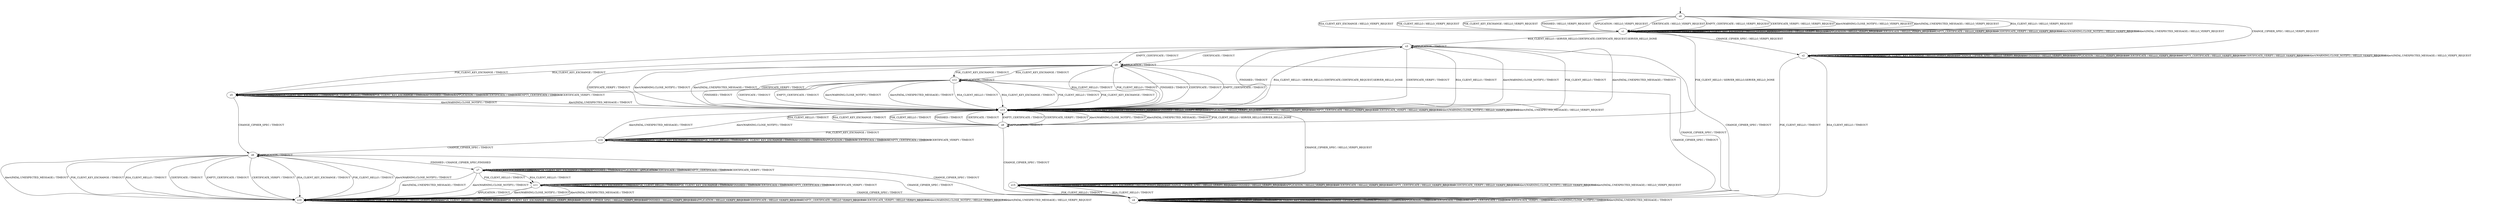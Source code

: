 digraph h5 {
s0 [label="s0"];
s1 [label="s1"];
s2 [label="s2"];
s3 [label="s3"];
s4 [label="s4"];
s8 [label="s8"];
s5 [label="s5"];
s9 [label="s9"];
s13 [label="s13"];
s14 [label="s14"];
s6 [label="s6"];
s12 [label="s12"];
s15 [label="s15"];
s7 [label="s7"];
s10 [label="s10"];
s11 [label="s11"];
s0 -> s1 [label="RSA_CLIENT_HELLO / HELLO_VERIFY_REQUEST"];
s0 -> s1 [label="RSA_CLIENT_KEY_EXCHANGE / HELLO_VERIFY_REQUEST"];
s0 -> s1 [label="PSK_CLIENT_HELLO / HELLO_VERIFY_REQUEST"];
s0 -> s1 [label="PSK_CLIENT_KEY_EXCHANGE / HELLO_VERIFY_REQUEST"];
s0 -> s2 [label="CHANGE_CIPHER_SPEC / HELLO_VERIFY_REQUEST"];
s0 -> s1 [label="FINISHED / HELLO_VERIFY_REQUEST"];
s0 -> s1 [label="APPLICATION / HELLO_VERIFY_REQUEST"];
s0 -> s1 [label="CERTIFICATE / HELLO_VERIFY_REQUEST"];
s0 -> s1 [label="EMPTY_CERTIFICATE / HELLO_VERIFY_REQUEST"];
s0 -> s1 [label="CERTIFICATE_VERIFY / HELLO_VERIFY_REQUEST"];
s0 -> s1 [label="Alert(WARNING,CLOSE_NOTIFY) / HELLO_VERIFY_REQUEST"];
s0 -> s1 [label="Alert(FATAL,UNEXPECTED_MESSAGE) / HELLO_VERIFY_REQUEST"];
s1 -> s3 [label="RSA_CLIENT_HELLO / SERVER_HELLO,CERTIFICATE,CERTIFICATE_REQUEST,SERVER_HELLO_DONE"];
s1 -> s1 [label="RSA_CLIENT_KEY_EXCHANGE / HELLO_VERIFY_REQUEST"];
s1 -> s8 [label="PSK_CLIENT_HELLO / SERVER_HELLO,SERVER_HELLO_DONE"];
s1 -> s1 [label="PSK_CLIENT_KEY_EXCHANGE / HELLO_VERIFY_REQUEST"];
s1 -> s2 [label="CHANGE_CIPHER_SPEC / HELLO_VERIFY_REQUEST"];
s1 -> s1 [label="FINISHED / HELLO_VERIFY_REQUEST"];
s1 -> s1 [label="APPLICATION / HELLO_VERIFY_REQUEST"];
s1 -> s1 [label="CERTIFICATE / HELLO_VERIFY_REQUEST"];
s1 -> s1 [label="EMPTY_CERTIFICATE / HELLO_VERIFY_REQUEST"];
s1 -> s1 [label="CERTIFICATE_VERIFY / HELLO_VERIFY_REQUEST"];
s1 -> s1 [label="Alert(WARNING,CLOSE_NOTIFY) / HELLO_VERIFY_REQUEST"];
s1 -> s1 [label="Alert(FATAL,UNEXPECTED_MESSAGE) / HELLO_VERIFY_REQUEST"];
s2 -> s4 [label="RSA_CLIENT_HELLO / TIMEOUT"];
s2 -> s2 [label="RSA_CLIENT_KEY_EXCHANGE / HELLO_VERIFY_REQUEST"];
s2 -> s4 [label="PSK_CLIENT_HELLO / TIMEOUT"];
s2 -> s2 [label="PSK_CLIENT_KEY_EXCHANGE / HELLO_VERIFY_REQUEST"];
s2 -> s2 [label="CHANGE_CIPHER_SPEC / HELLO_VERIFY_REQUEST"];
s2 -> s2 [label="FINISHED / HELLO_VERIFY_REQUEST"];
s2 -> s2 [label="APPLICATION / HELLO_VERIFY_REQUEST"];
s2 -> s2 [label="CERTIFICATE / HELLO_VERIFY_REQUEST"];
s2 -> s2 [label="EMPTY_CERTIFICATE / HELLO_VERIFY_REQUEST"];
s2 -> s2 [label="CERTIFICATE_VERIFY / HELLO_VERIFY_REQUEST"];
s2 -> s2 [label="Alert(WARNING,CLOSE_NOTIFY) / HELLO_VERIFY_REQUEST"];
s2 -> s2 [label="Alert(FATAL,UNEXPECTED_MESSAGE) / HELLO_VERIFY_REQUEST"];
s3 -> s13 [label="RSA_CLIENT_HELLO / TIMEOUT"];
s3 -> s5 [label="RSA_CLIENT_KEY_EXCHANGE / TIMEOUT"];
s3 -> s13 [label="PSK_CLIENT_HELLO / TIMEOUT"];
s3 -> s5 [label="PSK_CLIENT_KEY_EXCHANGE / TIMEOUT"];
s3 -> s4 [label="CHANGE_CIPHER_SPEC / TIMEOUT"];
s3 -> s13 [label="FINISHED / TIMEOUT"];
s3 -> s3 [label="APPLICATION / TIMEOUT"];
s3 -> s9 [label="CERTIFICATE / TIMEOUT"];
s3 -> s9 [label="EMPTY_CERTIFICATE / TIMEOUT"];
s3 -> s13 [label="CERTIFICATE_VERIFY / TIMEOUT"];
s3 -> s13 [label="Alert(WARNING,CLOSE_NOTIFY) / TIMEOUT"];
s3 -> s13 [label="Alert(FATAL,UNEXPECTED_MESSAGE) / TIMEOUT"];
s4 -> s4 [label="RSA_CLIENT_HELLO / TIMEOUT"];
s4 -> s4 [label="RSA_CLIENT_KEY_EXCHANGE / TIMEOUT"];
s4 -> s4 [label="PSK_CLIENT_HELLO / TIMEOUT"];
s4 -> s4 [label="PSK_CLIENT_KEY_EXCHANGE / TIMEOUT"];
s4 -> s4 [label="CHANGE_CIPHER_SPEC / TIMEOUT"];
s4 -> s4 [label="FINISHED / TIMEOUT"];
s4 -> s4 [label="APPLICATION / TIMEOUT"];
s4 -> s4 [label="CERTIFICATE / TIMEOUT"];
s4 -> s4 [label="EMPTY_CERTIFICATE / TIMEOUT"];
s4 -> s4 [label="CERTIFICATE_VERIFY / TIMEOUT"];
s4 -> s4 [label="Alert(WARNING,CLOSE_NOTIFY) / TIMEOUT"];
s4 -> s4 [label="Alert(FATAL,UNEXPECTED_MESSAGE) / TIMEOUT"];
s8 -> s13 [label="RSA_CLIENT_HELLO / TIMEOUT"];
s8 -> s13 [label="RSA_CLIENT_KEY_EXCHANGE / TIMEOUT"];
s8 -> s13 [label="PSK_CLIENT_HELLO / TIMEOUT"];
s8 -> s14 [label="PSK_CLIENT_KEY_EXCHANGE / TIMEOUT"];
s8 -> s4 [label="CHANGE_CIPHER_SPEC / TIMEOUT"];
s8 -> s13 [label="FINISHED / TIMEOUT"];
s8 -> s8 [label="APPLICATION / TIMEOUT"];
s8 -> s13 [label="CERTIFICATE / TIMEOUT"];
s8 -> s13 [label="EMPTY_CERTIFICATE / TIMEOUT"];
s8 -> s13 [label="CERTIFICATE_VERIFY / TIMEOUT"];
s8 -> s13 [label="Alert(WARNING,CLOSE_NOTIFY) / TIMEOUT"];
s8 -> s13 [label="Alert(FATAL,UNEXPECTED_MESSAGE) / TIMEOUT"];
s5 -> s5 [label="RSA_CLIENT_HELLO / TIMEOUT"];
s5 -> s5 [label="RSA_CLIENT_KEY_EXCHANGE / TIMEOUT"];
s5 -> s5 [label="PSK_CLIENT_HELLO / TIMEOUT"];
s5 -> s5 [label="PSK_CLIENT_KEY_EXCHANGE / TIMEOUT"];
s5 -> s6 [label="CHANGE_CIPHER_SPEC / TIMEOUT"];
s5 -> s5 [label="FINISHED / TIMEOUT"];
s5 -> s5 [label="APPLICATION / TIMEOUT"];
s5 -> s5 [label="CERTIFICATE / TIMEOUT"];
s5 -> s5 [label="EMPTY_CERTIFICATE / TIMEOUT"];
s5 -> s5 [label="CERTIFICATE_VERIFY / TIMEOUT"];
s5 -> s13 [label="Alert(WARNING,CLOSE_NOTIFY) / TIMEOUT"];
s5 -> s13 [label="Alert(FATAL,UNEXPECTED_MESSAGE) / TIMEOUT"];
s9 -> s13 [label="RSA_CLIENT_HELLO / TIMEOUT"];
s9 -> s12 [label="RSA_CLIENT_KEY_EXCHANGE / TIMEOUT"];
s9 -> s13 [label="PSK_CLIENT_HELLO / TIMEOUT"];
s9 -> s12 [label="PSK_CLIENT_KEY_EXCHANGE / TIMEOUT"];
s9 -> s4 [label="CHANGE_CIPHER_SPEC / TIMEOUT"];
s9 -> s13 [label="FINISHED / TIMEOUT"];
s9 -> s9 [label="APPLICATION / TIMEOUT"];
s9 -> s13 [label="CERTIFICATE / TIMEOUT"];
s9 -> s13 [label="EMPTY_CERTIFICATE / TIMEOUT"];
s9 -> s13 [label="CERTIFICATE_VERIFY / TIMEOUT"];
s9 -> s13 [label="Alert(WARNING,CLOSE_NOTIFY) / TIMEOUT"];
s9 -> s13 [label="Alert(FATAL,UNEXPECTED_MESSAGE) / TIMEOUT"];
s13 -> s3 [label="RSA_CLIENT_HELLO / SERVER_HELLO,CERTIFICATE,CERTIFICATE_REQUEST,SERVER_HELLO_DONE"];
s13 -> s13 [label="RSA_CLIENT_KEY_EXCHANGE / HELLO_VERIFY_REQUEST"];
s13 -> s8 [label="PSK_CLIENT_HELLO / SERVER_HELLO,SERVER_HELLO_DONE"];
s13 -> s13 [label="PSK_CLIENT_KEY_EXCHANGE / HELLO_VERIFY_REQUEST"];
s13 -> s15 [label="CHANGE_CIPHER_SPEC / HELLO_VERIFY_REQUEST"];
s13 -> s13 [label="FINISHED / HELLO_VERIFY_REQUEST"];
s13 -> s13 [label="APPLICATION / HELLO_VERIFY_REQUEST"];
s13 -> s13 [label="CERTIFICATE / HELLO_VERIFY_REQUEST"];
s13 -> s13 [label="EMPTY_CERTIFICATE / HELLO_VERIFY_REQUEST"];
s13 -> s13 [label="CERTIFICATE_VERIFY / HELLO_VERIFY_REQUEST"];
s13 -> s13 [label="Alert(WARNING,CLOSE_NOTIFY) / HELLO_VERIFY_REQUEST"];
s13 -> s13 [label="Alert(FATAL,UNEXPECTED_MESSAGE) / HELLO_VERIFY_REQUEST"];
s14 -> s14 [label="RSA_CLIENT_HELLO / TIMEOUT"];
s14 -> s14 [label="RSA_CLIENT_KEY_EXCHANGE / TIMEOUT"];
s14 -> s14 [label="PSK_CLIENT_HELLO / TIMEOUT"];
s14 -> s14 [label="PSK_CLIENT_KEY_EXCHANGE / TIMEOUT"];
s14 -> s6 [label="CHANGE_CIPHER_SPEC / TIMEOUT"];
s14 -> s14 [label="FINISHED / TIMEOUT"];
s14 -> s14 [label="APPLICATION / TIMEOUT"];
s14 -> s14 [label="CERTIFICATE / TIMEOUT"];
s14 -> s14 [label="EMPTY_CERTIFICATE / TIMEOUT"];
s14 -> s14 [label="CERTIFICATE_VERIFY / TIMEOUT"];
s14 -> s13 [label="Alert(WARNING,CLOSE_NOTIFY) / TIMEOUT"];
s14 -> s13 [label="Alert(FATAL,UNEXPECTED_MESSAGE) / TIMEOUT"];
s6 -> s10 [label="RSA_CLIENT_HELLO / TIMEOUT"];
s6 -> s10 [label="RSA_CLIENT_KEY_EXCHANGE / TIMEOUT"];
s6 -> s10 [label="PSK_CLIENT_HELLO / TIMEOUT"];
s6 -> s10 [label="PSK_CLIENT_KEY_EXCHANGE / TIMEOUT"];
s6 -> s4 [label="CHANGE_CIPHER_SPEC / TIMEOUT"];
s6 -> s7 [label="FINISHED / CHANGE_CIPHER_SPEC,FINISHED"];
s6 -> s6 [label="APPLICATION / TIMEOUT"];
s6 -> s10 [label="CERTIFICATE / TIMEOUT"];
s6 -> s10 [label="EMPTY_CERTIFICATE / TIMEOUT"];
s6 -> s10 [label="CERTIFICATE_VERIFY / TIMEOUT"];
s6 -> s10 [label="Alert(WARNING,CLOSE_NOTIFY) / TIMEOUT"];
s6 -> s10 [label="Alert(FATAL,UNEXPECTED_MESSAGE) / TIMEOUT"];
s12 -> s13 [label="RSA_CLIENT_HELLO / TIMEOUT"];
s12 -> s13 [label="RSA_CLIENT_KEY_EXCHANGE / TIMEOUT"];
s12 -> s13 [label="PSK_CLIENT_HELLO / TIMEOUT"];
s12 -> s13 [label="PSK_CLIENT_KEY_EXCHANGE / TIMEOUT"];
s12 -> s4 [label="CHANGE_CIPHER_SPEC / TIMEOUT"];
s12 -> s13 [label="FINISHED / TIMEOUT"];
s12 -> s12 [label="APPLICATION / TIMEOUT"];
s12 -> s13 [label="CERTIFICATE / TIMEOUT"];
s12 -> s13 [label="EMPTY_CERTIFICATE / TIMEOUT"];
s12 -> s5 [label="CERTIFICATE_VERIFY / TIMEOUT"];
s12 -> s13 [label="Alert(WARNING,CLOSE_NOTIFY) / TIMEOUT"];
s12 -> s13 [label="Alert(FATAL,UNEXPECTED_MESSAGE) / TIMEOUT"];
s15 -> s4 [label="RSA_CLIENT_HELLO / TIMEOUT"];
s15 -> s15 [label="RSA_CLIENT_KEY_EXCHANGE / HELLO_VERIFY_REQUEST"];
s15 -> s4 [label="PSK_CLIENT_HELLO / TIMEOUT"];
s15 -> s15 [label="PSK_CLIENT_KEY_EXCHANGE / HELLO_VERIFY_REQUEST"];
s15 -> s15 [label="CHANGE_CIPHER_SPEC / HELLO_VERIFY_REQUEST"];
s15 -> s15 [label="FINISHED / HELLO_VERIFY_REQUEST"];
s15 -> s15 [label="APPLICATION / HELLO_VERIFY_REQUEST"];
s15 -> s15 [label="CERTIFICATE / HELLO_VERIFY_REQUEST"];
s15 -> s15 [label="EMPTY_CERTIFICATE / HELLO_VERIFY_REQUEST"];
s15 -> s15 [label="CERTIFICATE_VERIFY / HELLO_VERIFY_REQUEST"];
s15 -> s15 [label="Alert(WARNING,CLOSE_NOTIFY) / HELLO_VERIFY_REQUEST"];
s15 -> s15 [label="Alert(FATAL,UNEXPECTED_MESSAGE) / HELLO_VERIFY_REQUEST"];
s7 -> s11 [label="RSA_CLIENT_HELLO / TIMEOUT"];
s7 -> s7 [label="RSA_CLIENT_KEY_EXCHANGE / TIMEOUT"];
s7 -> s11 [label="PSK_CLIENT_HELLO / TIMEOUT"];
s7 -> s7 [label="PSK_CLIENT_KEY_EXCHANGE / TIMEOUT"];
s7 -> s4 [label="CHANGE_CIPHER_SPEC / TIMEOUT"];
s7 -> s7 [label="FINISHED / TIMEOUT"];
s7 -> s7 [label="APPLICATION / APPLICATION"];
s7 -> s7 [label="CERTIFICATE / TIMEOUT"];
s7 -> s7 [label="EMPTY_CERTIFICATE / TIMEOUT"];
s7 -> s7 [label="CERTIFICATE_VERIFY / TIMEOUT"];
s7 -> s10 [label="Alert(WARNING,CLOSE_NOTIFY) / TIMEOUT"];
s7 -> s10 [label="Alert(FATAL,UNEXPECTED_MESSAGE) / TIMEOUT"];
s10 -> s10 [label="RSA_CLIENT_HELLO / HELLO_VERIFY_REQUEST"];
s10 -> s10 [label="RSA_CLIENT_KEY_EXCHANGE / HELLO_VERIFY_REQUEST"];
s10 -> s10 [label="PSK_CLIENT_HELLO / HELLO_VERIFY_REQUEST"];
s10 -> s10 [label="PSK_CLIENT_KEY_EXCHANGE / HELLO_VERIFY_REQUEST"];
s10 -> s10 [label="CHANGE_CIPHER_SPEC / HELLO_VERIFY_REQUEST"];
s10 -> s10 [label="FINISHED / HELLO_VERIFY_REQUEST"];
s10 -> s10 [label="APPLICATION / HELLO_VERIFY_REQUEST"];
s10 -> s10 [label="CERTIFICATE / HELLO_VERIFY_REQUEST"];
s10 -> s10 [label="EMPTY_CERTIFICATE / HELLO_VERIFY_REQUEST"];
s10 -> s10 [label="CERTIFICATE_VERIFY / HELLO_VERIFY_REQUEST"];
s10 -> s10 [label="Alert(WARNING,CLOSE_NOTIFY) / HELLO_VERIFY_REQUEST"];
s10 -> s10 [label="Alert(FATAL,UNEXPECTED_MESSAGE) / HELLO_VERIFY_REQUEST"];
s11 -> s11 [label="RSA_CLIENT_HELLO / TIMEOUT"];
s11 -> s11 [label="RSA_CLIENT_KEY_EXCHANGE / TIMEOUT"];
s11 -> s11 [label="PSK_CLIENT_HELLO / TIMEOUT"];
s11 -> s11 [label="PSK_CLIENT_KEY_EXCHANGE / TIMEOUT"];
s11 -> s4 [label="CHANGE_CIPHER_SPEC / TIMEOUT"];
s11 -> s11 [label="FINISHED / TIMEOUT"];
s11 -> s10 [label="APPLICATION / TIMEOUT"];
s11 -> s11 [label="CERTIFICATE / TIMEOUT"];
s11 -> s11 [label="EMPTY_CERTIFICATE / TIMEOUT"];
s11 -> s11 [label="CERTIFICATE_VERIFY / TIMEOUT"];
s11 -> s10 [label="Alert(WARNING,CLOSE_NOTIFY) / TIMEOUT"];
s11 -> s10 [label="Alert(FATAL,UNEXPECTED_MESSAGE) / TIMEOUT"];
__start0 [shape=none, label=""];
__start0 -> s0 [label=""];
}
